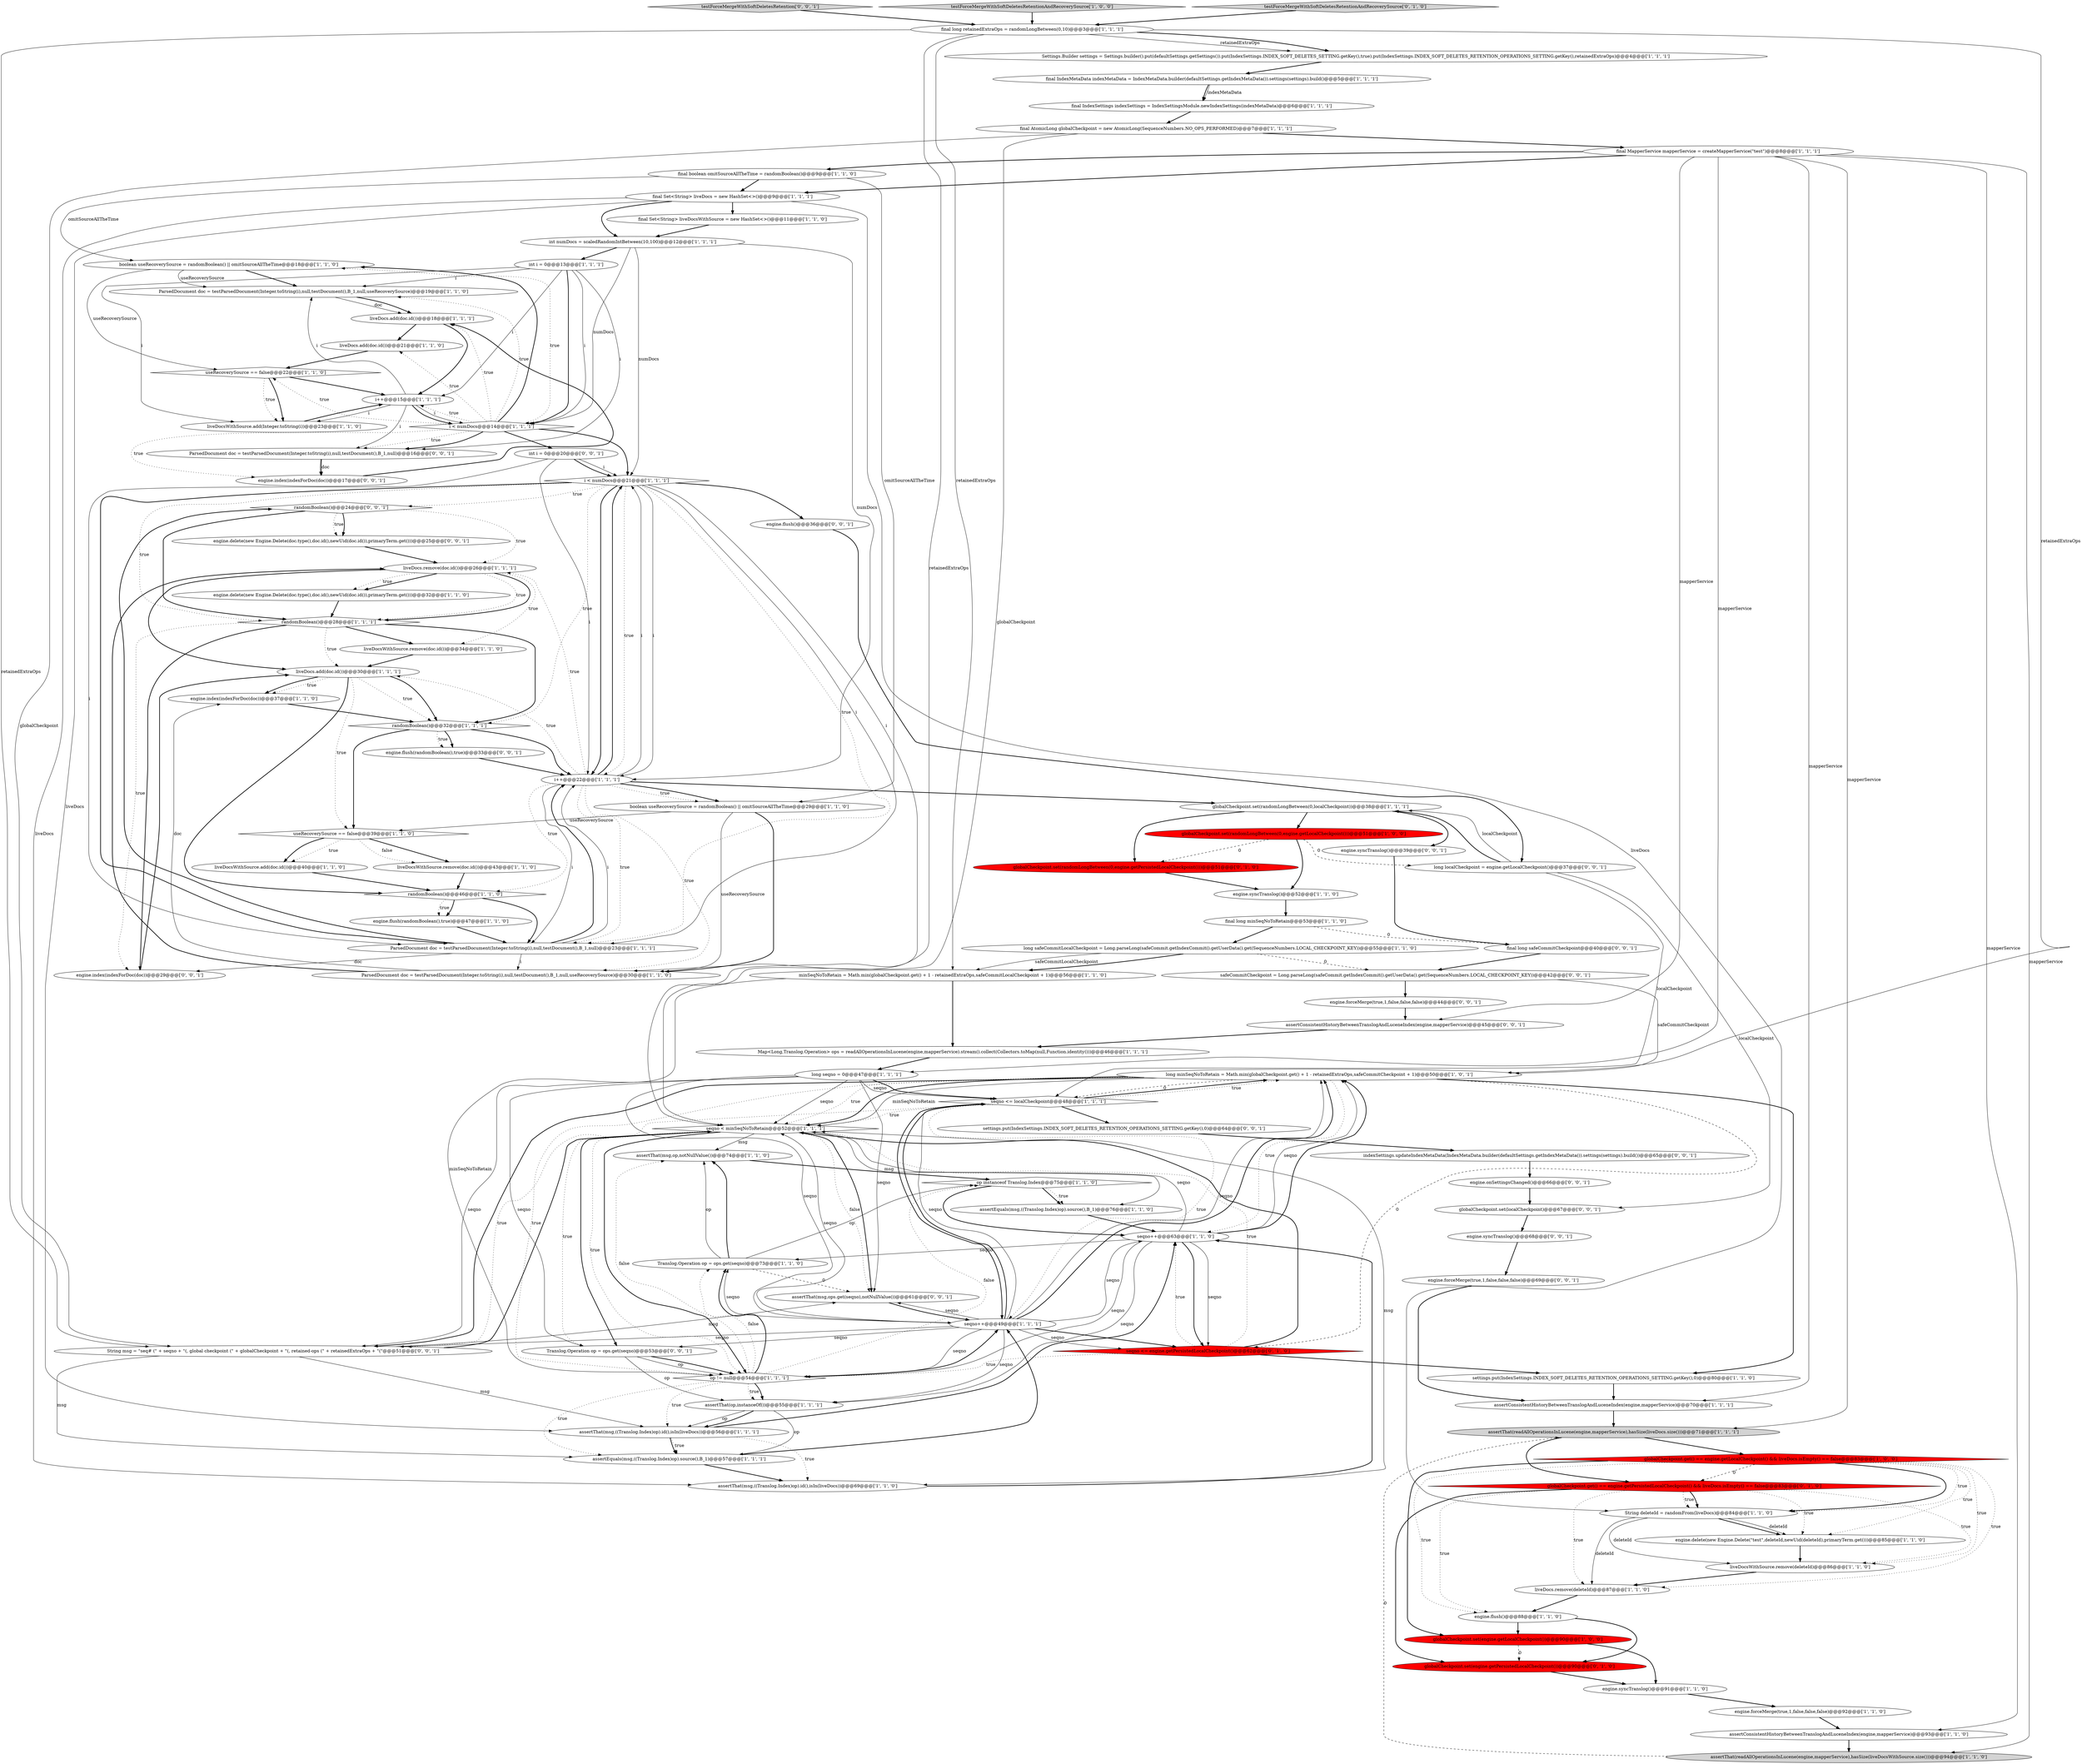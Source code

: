 digraph {
98 [style = filled, label = "engine.onSettingsChanged()@@@66@@@['0', '0', '1']", fillcolor = white, shape = ellipse image = "AAA0AAABBB3BBB"];
65 [style = filled, label = "seqno <= localCheckpoint@@@48@@@['1', '1', '1']", fillcolor = white, shape = diamond image = "AAA0AAABBB1BBB"];
31 [style = filled, label = "liveDocs.add(doc.id())@@@30@@@['1', '1', '1']", fillcolor = white, shape = ellipse image = "AAA0AAABBB1BBB"];
6 [style = filled, label = "boolean useRecoverySource = randomBoolean() || omitSourceAllTheTime@@@18@@@['1', '1', '0']", fillcolor = white, shape = ellipse image = "AAA0AAABBB1BBB"];
21 [style = filled, label = "engine.index(indexForDoc(doc))@@@37@@@['1', '1', '0']", fillcolor = white, shape = ellipse image = "AAA0AAABBB1BBB"];
42 [style = filled, label = "liveDocs.add(doc.id())@@@21@@@['1', '1', '0']", fillcolor = white, shape = ellipse image = "AAA0AAABBB1BBB"];
85 [style = filled, label = "engine.delete(new Engine.Delete(doc.type(),doc.id(),newUid(doc.id()),primaryTerm.get()))@@@25@@@['0', '0', '1']", fillcolor = white, shape = ellipse image = "AAA0AAABBB3BBB"];
19 [style = filled, label = "engine.flush()@@@88@@@['1', '1', '0']", fillcolor = white, shape = ellipse image = "AAA0AAABBB1BBB"];
35 [style = filled, label = "final MapperService mapperService = createMapperService(\"test\")@@@8@@@['1', '1', '1']", fillcolor = white, shape = ellipse image = "AAA0AAABBB1BBB"];
64 [style = filled, label = "seqno++@@@63@@@['1', '1', '0']", fillcolor = white, shape = ellipse image = "AAA0AAABBB1BBB"];
86 [style = filled, label = "randomBoolean()@@@24@@@['0', '0', '1']", fillcolor = white, shape = diamond image = "AAA0AAABBB3BBB"];
43 [style = filled, label = "globalCheckpoint.set(randomLongBetween(0,localCheckpoint))@@@38@@@['1', '1', '1']", fillcolor = white, shape = ellipse image = "AAA0AAABBB1BBB"];
84 [style = filled, label = "globalCheckpoint.set(localCheckpoint)@@@67@@@['0', '0', '1']", fillcolor = white, shape = ellipse image = "AAA0AAABBB3BBB"];
53 [style = filled, label = "ParsedDocument doc = testParsedDocument(Integer.toString(i),null,testDocument(),B_1,null,useRecoverySource)@@@19@@@['1', '1', '0']", fillcolor = white, shape = ellipse image = "AAA0AAABBB1BBB"];
26 [style = filled, label = "assertThat(readAllOperationsInLucene(engine,mapperService),hasSize(liveDocs.size()))@@@71@@@['1', '1', '1']", fillcolor = lightgray, shape = ellipse image = "AAA0AAABBB1BBB"];
69 [style = filled, label = "globalCheckpoint.set(engine.getLocalCheckpoint())@@@90@@@['1', '0', '0']", fillcolor = red, shape = ellipse image = "AAA1AAABBB1BBB"];
15 [style = filled, label = "globalCheckpoint.get() == engine.getLocalCheckpoint() && liveDocs.isEmpty() == false@@@83@@@['1', '0', '0']", fillcolor = red, shape = diamond image = "AAA1AAABBB1BBB"];
33 [style = filled, label = "i++@@@15@@@['1', '1', '1']", fillcolor = white, shape = ellipse image = "AAA0AAABBB1BBB"];
7 [style = filled, label = "assertThat(msg,op,notNullValue())@@@74@@@['1', '1', '0']", fillcolor = white, shape = ellipse image = "AAA0AAABBB1BBB"];
78 [style = filled, label = "engine.flush(randomBoolean(),true)@@@33@@@['0', '0', '1']", fillcolor = white, shape = ellipse image = "AAA0AAABBB3BBB"];
79 [style = filled, label = "ParsedDocument doc = testParsedDocument(Integer.toString(i),null,testDocument(),B_1,null)@@@16@@@['0', '0', '1']", fillcolor = white, shape = ellipse image = "AAA0AAABBB3BBB"];
89 [style = filled, label = "long localCheckpoint = engine.getLocalCheckpoint()@@@37@@@['0', '0', '1']", fillcolor = white, shape = ellipse image = "AAA0AAABBB3BBB"];
1 [style = filled, label = "assertConsistentHistoryBetweenTranslogAndLuceneIndex(engine,mapperService)@@@93@@@['1', '1', '0']", fillcolor = white, shape = ellipse image = "AAA0AAABBB1BBB"];
58 [style = filled, label = "seqno < minSeqNoToRetain@@@52@@@['1', '1', '1']", fillcolor = white, shape = diamond image = "AAA0AAABBB1BBB"];
68 [style = filled, label = "assertThat(op,instanceOf())@@@55@@@['1', '1', '1']", fillcolor = white, shape = ellipse image = "AAA0AAABBB1BBB"];
22 [style = filled, label = "engine.delete(new Engine.Delete(doc.type(),doc.id(),newUid(doc.id()),primaryTerm.get()))@@@32@@@['1', '1', '0']", fillcolor = white, shape = ellipse image = "AAA0AAABBB1BBB"];
11 [style = filled, label = "assertEquals(msg,((Translog.Index)op).source(),B_1)@@@76@@@['1', '1', '0']", fillcolor = white, shape = ellipse image = "AAA0AAABBB1BBB"];
16 [style = filled, label = "String deleteId = randomFrom(liveDocs)@@@84@@@['1', '1', '0']", fillcolor = white, shape = ellipse image = "AAA0AAABBB1BBB"];
39 [style = filled, label = "liveDocsWithSource.remove(doc.id())@@@34@@@['1', '1', '0']", fillcolor = white, shape = ellipse image = "AAA0AAABBB1BBB"];
90 [style = filled, label = "engine.forceMerge(true,1,false,false,false)@@@69@@@['0', '0', '1']", fillcolor = white, shape = ellipse image = "AAA0AAABBB3BBB"];
94 [style = filled, label = "testForceMergeWithSoftDeletesRetention['0', '0', '1']", fillcolor = lightgray, shape = diamond image = "AAA0AAABBB3BBB"];
47 [style = filled, label = "engine.syncTranslog()@@@52@@@['1', '1', '0']", fillcolor = white, shape = ellipse image = "AAA0AAABBB1BBB"];
41 [style = filled, label = "final long minSeqNoToRetain@@@53@@@['1', '1', '0']", fillcolor = white, shape = ellipse image = "AAA0AAABBB1BBB"];
25 [style = filled, label = "ParsedDocument doc = testParsedDocument(Integer.toString(i),null,testDocument(),B_1,null,useRecoverySource)@@@30@@@['1', '1', '0']", fillcolor = white, shape = ellipse image = "AAA0AAABBB1BBB"];
40 [style = filled, label = "liveDocsWithSource.add(Integer.toString(i))@@@23@@@['1', '1', '0']", fillcolor = white, shape = ellipse image = "AAA0AAABBB1BBB"];
2 [style = filled, label = "final boolean omitSourceAllTheTime = randomBoolean()@@@9@@@['1', '1', '0']", fillcolor = white, shape = ellipse image = "AAA0AAABBB1BBB"];
34 [style = filled, label = "seqno++@@@49@@@['1', '1', '1']", fillcolor = white, shape = ellipse image = "AAA0AAABBB1BBB"];
3 [style = filled, label = "testForceMergeWithSoftDeletesRetentionAndRecoverySource['1', '0', '0']", fillcolor = lightgray, shape = diamond image = "AAA0AAABBB1BBB"];
70 [style = filled, label = "useRecoverySource == false@@@39@@@['1', '1', '0']", fillcolor = white, shape = diamond image = "AAA0AAABBB1BBB"];
80 [style = filled, label = "engine.index(indexForDoc(doc))@@@29@@@['0', '0', '1']", fillcolor = white, shape = ellipse image = "AAA0AAABBB3BBB"];
44 [style = filled, label = "i < numDocs@@@14@@@['1', '1', '1']", fillcolor = white, shape = diamond image = "AAA0AAABBB1BBB"];
95 [style = filled, label = "assertThat(msg,ops.get(seqno),notNullValue())@@@61@@@['0', '0', '1']", fillcolor = white, shape = ellipse image = "AAA0AAABBB3BBB"];
27 [style = filled, label = "final Set<String> liveDocs = new HashSet<>()@@@9@@@['1', '1', '1']", fillcolor = white, shape = ellipse image = "AAA0AAABBB1BBB"];
56 [style = filled, label = "Map<Long,Translog.Operation> ops = readAllOperationsInLucene(engine,mapperService).stream().collect(Collectors.toMap(null,Function.identity()))@@@46@@@['1', '1', '1']", fillcolor = white, shape = ellipse image = "AAA0AAABBB1BBB"];
74 [style = filled, label = "globalCheckpoint.set(engine.getPersistedLocalCheckpoint())@@@90@@@['0', '1', '0']", fillcolor = red, shape = ellipse image = "AAA1AAABBB2BBB"];
81 [style = filled, label = "indexSettings.updateIndexMetaData(IndexMetaData.builder(defaultSettings.getIndexMetaData()).settings(settings).build())@@@65@@@['0', '0', '1']", fillcolor = white, shape = ellipse image = "AAA0AAABBB3BBB"];
101 [style = filled, label = "String msg = \"seq# (\" + seqno + \"(, global checkpoint (\" + globalCheckpoint + \"(, retained-ops (\" + retainedExtraOps + \"(\"@@@51@@@['0', '0', '1']", fillcolor = white, shape = ellipse image = "AAA0AAABBB3BBB"];
75 [style = filled, label = "globalCheckpoint.set(randomLongBetween(0,engine.getPersistedLocalCheckpoint()))@@@51@@@['0', '1', '0']", fillcolor = red, shape = ellipse image = "AAA1AAABBB2BBB"];
71 [style = filled, label = "settings.put(IndexSettings.INDEX_SOFT_DELETES_RETENTION_OPERATIONS_SETTING.getKey(),0)@@@80@@@['1', '1', '0']", fillcolor = white, shape = ellipse image = "AAA0AAABBB1BBB"];
46 [style = filled, label = "int numDocs = scaledRandomIntBetween(10,100)@@@12@@@['1', '1', '1']", fillcolor = white, shape = ellipse image = "AAA0AAABBB1BBB"];
66 [style = filled, label = "liveDocs.add(doc.id())@@@18@@@['1', '1', '1']", fillcolor = white, shape = ellipse image = "AAA0AAABBB1BBB"];
30 [style = filled, label = "randomBoolean()@@@28@@@['1', '1', '1']", fillcolor = white, shape = diamond image = "AAA0AAABBB1BBB"];
67 [style = filled, label = "engine.syncTranslog()@@@91@@@['1', '1', '0']", fillcolor = white, shape = ellipse image = "AAA0AAABBB1BBB"];
76 [style = filled, label = "seqno <= engine.getPersistedLocalCheckpoint()@@@62@@@['0', '1', '0']", fillcolor = red, shape = diamond image = "AAA1AAABBB2BBB"];
97 [style = filled, label = "final long safeCommitCheckpoint@@@40@@@['0', '0', '1']", fillcolor = white, shape = ellipse image = "AAA0AAABBB3BBB"];
100 [style = filled, label = "Translog.Operation op = ops.get(seqno)@@@53@@@['0', '0', '1']", fillcolor = white, shape = ellipse image = "AAA0AAABBB3BBB"];
29 [style = filled, label = "op instanceof Translog.Index@@@75@@@['1', '1', '0']", fillcolor = white, shape = diamond image = "AAA0AAABBB1BBB"];
52 [style = filled, label = "final AtomicLong globalCheckpoint = new AtomicLong(SequenceNumbers.NO_OPS_PERFORMED)@@@7@@@['1', '1', '1']", fillcolor = white, shape = ellipse image = "AAA0AAABBB1BBB"];
83 [style = filled, label = "engine.flush()@@@36@@@['0', '0', '1']", fillcolor = white, shape = ellipse image = "AAA0AAABBB3BBB"];
62 [style = filled, label = "useRecoverySource == false@@@22@@@['1', '1', '0']", fillcolor = white, shape = diamond image = "AAA0AAABBB1BBB"];
49 [style = filled, label = "liveDocs.remove(deleteId)@@@87@@@['1', '1', '0']", fillcolor = white, shape = ellipse image = "AAA0AAABBB1BBB"];
54 [style = filled, label = "long minSeqNoToRetain = Math.min(globalCheckpoint.get() + 1 - retainedExtraOps,safeCommitCheckpoint + 1)@@@50@@@['1', '0', '1']", fillcolor = white, shape = ellipse image = "AAA0AAABBB1BBB"];
14 [style = filled, label = "assertThat(msg,((Translog.Index)op).id(),isIn(liveDocs))@@@56@@@['1', '1', '1']", fillcolor = white, shape = ellipse image = "AAA0AAABBB1BBB"];
37 [style = filled, label = "assertEquals(msg,((Translog.Index)op).source(),B_1)@@@57@@@['1', '1', '1']", fillcolor = white, shape = ellipse image = "AAA0AAABBB1BBB"];
93 [style = filled, label = "settings.put(IndexSettings.INDEX_SOFT_DELETES_RETENTION_OPERATIONS_SETTING.getKey(),0)@@@64@@@['0', '0', '1']", fillcolor = white, shape = ellipse image = "AAA0AAABBB3BBB"];
38 [style = filled, label = "i < numDocs@@@21@@@['1', '1', '1']", fillcolor = white, shape = diamond image = "AAA0AAABBB1BBB"];
24 [style = filled, label = "int i = 0@@@13@@@['1', '1', '1']", fillcolor = white, shape = ellipse image = "AAA0AAABBB1BBB"];
50 [style = filled, label = "assertThat(readAllOperationsInLucene(engine,mapperService),hasSize(liveDocsWithSource.size()))@@@94@@@['1', '1', '0']", fillcolor = lightgray, shape = ellipse image = "AAA0AAABBB1BBB"];
82 [style = filled, label = "engine.syncTranslog()@@@39@@@['0', '0', '1']", fillcolor = white, shape = ellipse image = "AAA0AAABBB3BBB"];
13 [style = filled, label = "engine.delete(new Engine.Delete(\"test\",deleteId,newUid(deleteId),primaryTerm.get()))@@@85@@@['1', '1', '0']", fillcolor = white, shape = ellipse image = "AAA0AAABBB1BBB"];
0 [style = filled, label = "final IndexMetaData indexMetaData = IndexMetaData.builder(defaultSettings.getIndexMetaData()).settings(settings).build()@@@5@@@['1', '1', '1']", fillcolor = white, shape = ellipse image = "AAA0AAABBB1BBB"];
96 [style = filled, label = "safeCommitCheckpoint = Long.parseLong(safeCommit.getIndexCommit().getUserData().get(SequenceNumbers.LOCAL_CHECKPOINT_KEY))@@@42@@@['0', '0', '1']", fillcolor = white, shape = ellipse image = "AAA0AAABBB3BBB"];
72 [style = filled, label = "final Set<String> liveDocsWithSource = new HashSet<>()@@@11@@@['1', '1', '0']", fillcolor = white, shape = ellipse image = "AAA0AAABBB1BBB"];
55 [style = filled, label = "long safeCommitLocalCheckpoint = Long.parseLong(safeCommit.getIndexCommit().getUserData().get(SequenceNumbers.LOCAL_CHECKPOINT_KEY))@@@55@@@['1', '1', '0']", fillcolor = white, shape = ellipse image = "AAA0AAABBB1BBB"];
5 [style = filled, label = "ParsedDocument doc = testParsedDocument(Integer.toString(i),null,testDocument(),B_1,null)@@@23@@@['1', '1', '1']", fillcolor = white, shape = ellipse image = "AAA0AAABBB1BBB"];
63 [style = filled, label = "liveDocsWithSource.add(doc.id())@@@40@@@['1', '1', '0']", fillcolor = white, shape = ellipse image = "AAA0AAABBB1BBB"];
23 [style = filled, label = "final IndexSettings indexSettings = IndexSettingsModule.newIndexSettings(indexMetaData)@@@6@@@['1', '1', '1']", fillcolor = white, shape = ellipse image = "AAA0AAABBB1BBB"];
92 [style = filled, label = "engine.forceMerge(true,1,false,false,false)@@@44@@@['0', '0', '1']", fillcolor = white, shape = ellipse image = "AAA0AAABBB3BBB"];
8 [style = filled, label = "engine.forceMerge(true,1,false,false,false)@@@92@@@['1', '1', '0']", fillcolor = white, shape = ellipse image = "AAA0AAABBB1BBB"];
51 [style = filled, label = "assertConsistentHistoryBetweenTranslogAndLuceneIndex(engine,mapperService)@@@70@@@['1', '1', '1']", fillcolor = white, shape = ellipse image = "AAA0AAABBB1BBB"];
32 [style = filled, label = "engine.flush(randomBoolean(),true)@@@47@@@['1', '1', '0']", fillcolor = white, shape = ellipse image = "AAA0AAABBB1BBB"];
48 [style = filled, label = "liveDocsWithSource.remove(deleteId)@@@86@@@['1', '1', '0']", fillcolor = white, shape = ellipse image = "AAA0AAABBB1BBB"];
36 [style = filled, label = "randomBoolean()@@@32@@@['1', '1', '1']", fillcolor = white, shape = diamond image = "AAA0AAABBB1BBB"];
59 [style = filled, label = "minSeqNoToRetain = Math.min(globalCheckpoint.get() + 1 - retainedExtraOps,safeCommitLocalCheckpoint + 1)@@@56@@@['1', '1', '0']", fillcolor = white, shape = ellipse image = "AAA0AAABBB1BBB"];
17 [style = filled, label = "final long retainedExtraOps = randomLongBetween(0,10)@@@3@@@['1', '1', '1']", fillcolor = white, shape = ellipse image = "AAA0AAABBB1BBB"];
87 [style = filled, label = "assertConsistentHistoryBetweenTranslogAndLuceneIndex(engine,mapperService)@@@45@@@['0', '0', '1']", fillcolor = white, shape = ellipse image = "AAA0AAABBB3BBB"];
88 [style = filled, label = "engine.syncTranslog()@@@68@@@['0', '0', '1']", fillcolor = white, shape = ellipse image = "AAA0AAABBB3BBB"];
61 [style = filled, label = "i++@@@22@@@['1', '1', '1']", fillcolor = white, shape = ellipse image = "AAA0AAABBB1BBB"];
10 [style = filled, label = "op != null@@@54@@@['1', '1', '1']", fillcolor = white, shape = diamond image = "AAA0AAABBB1BBB"];
20 [style = filled, label = "Settings.Builder settings = Settings.builder().put(defaultSettings.getSettings()).put(IndexSettings.INDEX_SOFT_DELETES_SETTING.getKey(),true).put(IndexSettings.INDEX_SOFT_DELETES_RETENTION_OPERATIONS_SETTING.getKey(),retainedExtraOps)@@@4@@@['1', '1', '1']", fillcolor = white, shape = ellipse image = "AAA0AAABBB1BBB"];
77 [style = filled, label = "testForceMergeWithSoftDeletesRetentionAndRecoverySource['0', '1', '0']", fillcolor = lightgray, shape = diamond image = "AAA0AAABBB2BBB"];
45 [style = filled, label = "long seqno = 0@@@47@@@['1', '1', '1']", fillcolor = white, shape = ellipse image = "AAA0AAABBB1BBB"];
99 [style = filled, label = "engine.index(indexForDoc(doc))@@@17@@@['0', '0', '1']", fillcolor = white, shape = ellipse image = "AAA0AAABBB3BBB"];
28 [style = filled, label = "liveDocsWithSource.remove(doc.id())@@@43@@@['1', '1', '0']", fillcolor = white, shape = ellipse image = "AAA0AAABBB1BBB"];
4 [style = filled, label = "assertThat(msg,((Translog.Index)op).id(),isIn(liveDocs))@@@69@@@['1', '1', '0']", fillcolor = white, shape = ellipse image = "AAA0AAABBB1BBB"];
18 [style = filled, label = "randomBoolean()@@@46@@@['1', '1', '0']", fillcolor = white, shape = diamond image = "AAA0AAABBB1BBB"];
57 [style = filled, label = "boolean useRecoverySource = randomBoolean() || omitSourceAllTheTime@@@29@@@['1', '1', '0']", fillcolor = white, shape = ellipse image = "AAA0AAABBB1BBB"];
91 [style = filled, label = "int i = 0@@@20@@@['0', '0', '1']", fillcolor = white, shape = ellipse image = "AAA0AAABBB3BBB"];
9 [style = filled, label = "liveDocs.remove(doc.id())@@@26@@@['1', '1', '1']", fillcolor = white, shape = ellipse image = "AAA0AAABBB1BBB"];
12 [style = filled, label = "globalCheckpoint.set(randomLongBetween(0,engine.getLocalCheckpoint()))@@@51@@@['1', '0', '0']", fillcolor = red, shape = ellipse image = "AAA1AAABBB1BBB"];
60 [style = filled, label = "Translog.Operation op = ops.get(seqno)@@@73@@@['1', '1', '0']", fillcolor = white, shape = ellipse image = "AAA0AAABBB1BBB"];
73 [style = filled, label = "globalCheckpoint.get() == engine.getPersistedLocalCheckpoint() && liveDocs.isEmpty() == false@@@83@@@['0', '1', '0']", fillcolor = red, shape = diamond image = "AAA1AAABBB2BBB"];
10->7 [style = dotted, label="false"];
58->4 [style = solid, label="msg"];
68->14 [style = solid, label="op"];
86->30 [style = bold, label=""];
82->97 [style = bold, label=""];
86->85 [style = dotted, label="true"];
52->101 [style = solid, label="globalCheckpoint"];
45->65 [style = bold, label=""];
61->43 [style = bold, label=""];
44->91 [style = bold, label=""];
65->54 [style = bold, label=""];
34->54 [style = solid, label="seqno"];
60->29 [style = solid, label="op"];
78->61 [style = bold, label=""];
58->100 [style = bold, label=""];
94->17 [style = bold, label=""];
101->58 [style = bold, label=""];
54->65 [style = dashed, label="0"];
44->33 [style = dotted, label="true"];
27->14 [style = solid, label="liveDocs"];
20->0 [style = bold, label=""];
17->59 [style = solid, label="retainedExtraOps"];
11->64 [style = bold, label=""];
73->74 [style = bold, label=""];
38->25 [style = solid, label="i"];
35->87 [style = solid, label="mapperService"];
61->57 [style = bold, label=""];
30->36 [style = bold, label=""];
64->58 [style = solid, label="seqno"];
31->21 [style = bold, label=""];
76->71 [style = bold, label=""];
73->16 [style = dotted, label="true"];
14->64 [style = bold, label=""];
58->10 [style = dotted, label="true"];
77->17 [style = bold, label=""];
100->10 [style = solid, label="op"];
22->30 [style = bold, label=""];
79->99 [style = solid, label="doc"];
58->95 [style = dotted, label="false"];
92->87 [style = bold, label=""];
55->96 [style = dashed, label="0"];
54->76 [style = dashed, label="0"];
84->88 [style = bold, label=""];
74->67 [style = bold, label=""];
8->1 [style = bold, label=""];
52->58 [style = solid, label="globalCheckpoint"];
64->54 [style = solid, label="seqno"];
12->47 [style = bold, label=""];
31->21 [style = dotted, label="true"];
73->48 [style = dotted, label="true"];
65->58 [style = dotted, label="true"];
41->97 [style = dashed, label="0"];
21->36 [style = bold, label=""];
67->8 [style = bold, label=""];
96->54 [style = solid, label="safeCommitCheckpoint"];
70->63 [style = dotted, label="true"];
39->31 [style = bold, label=""];
23->52 [style = bold, label=""];
101->14 [style = solid, label="msg"];
33->53 [style = solid, label="i"];
34->10 [style = solid, label="seqno"];
26->15 [style = bold, label=""];
18->32 [style = bold, label=""];
51->26 [style = bold, label=""];
19->69 [style = bold, label=""];
75->47 [style = bold, label=""];
27->16 [style = solid, label="liveDocs"];
17->54 [style = solid, label="retainedExtraOps"];
17->20 [style = solid, label="retainedExtraOps"];
62->40 [style = bold, label=""];
50->26 [style = dashed, label="0"];
61->5 [style = solid, label="i"];
33->44 [style = bold, label=""];
54->71 [style = bold, label=""];
4->64 [style = bold, label=""];
44->79 [style = bold, label=""];
38->5 [style = dotted, label="true"];
38->86 [style = dotted, label="true"];
66->33 [style = bold, label=""];
10->60 [style = dotted, label="false"];
52->35 [style = bold, label=""];
17->20 [style = bold, label=""];
14->37 [style = bold, label=""];
38->61 [style = solid, label="i"];
7->29 [style = bold, label=""];
90->51 [style = bold, label=""];
70->28 [style = bold, label=""];
64->10 [style = solid, label="seqno"];
68->14 [style = bold, label=""];
48->49 [style = bold, label=""];
2->57 [style = solid, label="omitSourceAllTheTime"];
33->44 [style = solid, label="i"];
24->53 [style = solid, label="i"];
28->18 [style = bold, label=""];
34->64 [style = solid, label="seqno"];
1->50 [style = bold, label=""];
88->90 [style = bold, label=""];
63->18 [style = bold, label=""];
101->95 [style = solid, label="msg"];
55->59 [style = bold, label=""];
35->26 [style = solid, label="mapperService"];
73->19 [style = dotted, label="true"];
30->80 [style = dotted, label="true"];
73->16 [style = bold, label=""];
73->13 [style = dotted, label="true"];
44->62 [style = dotted, label="true"];
46->24 [style = bold, label=""];
45->95 [style = solid, label="seqno"];
54->58 [style = solid, label="minSeqNoToRetain"];
24->44 [style = bold, label=""];
64->76 [style = bold, label=""];
34->54 [style = bold, label=""];
33->40 [style = solid, label="i"];
2->6 [style = solid, label="omitSourceAllTheTime"];
15->16 [style = dotted, label="true"];
57->25 [style = bold, label=""];
35->1 [style = solid, label="mapperService"];
44->38 [style = bold, label=""];
68->37 [style = solid, label="op"];
54->58 [style = bold, label=""];
61->38 [style = bold, label=""];
5->86 [style = bold, label=""];
15->13 [style = dotted, label="true"];
64->76 [style = solid, label="seqno"];
61->25 [style = dotted, label="true"];
6->53 [style = solid, label="useRecoverySource"];
6->53 [style = bold, label=""];
10->68 [style = dotted, label="true"];
27->46 [style = bold, label=""];
58->11 [style = solid, label="msg"];
89->43 [style = solid, label="localCheckpoint"];
0->23 [style = bold, label=""];
10->34 [style = bold, label=""];
89->65 [style = solid, label="localCheckpoint"];
43->12 [style = bold, label=""];
33->79 [style = solid, label="i"];
44->42 [style = dotted, label="true"];
64->60 [style = solid, label="seqno"];
36->78 [style = bold, label=""];
14->37 [style = dotted, label="true"];
34->95 [style = solid, label="seqno"];
5->61 [style = bold, label=""];
58->100 [style = dotted, label="true"];
60->95 [style = dashed, label="0"];
95->34 [style = bold, label=""];
47->41 [style = bold, label=""];
34->60 [style = solid, label="seqno"];
2->27 [style = bold, label=""];
29->64 [style = bold, label=""];
81->98 [style = bold, label=""];
65->101 [style = dotted, label="true"];
38->5 [style = solid, label="i"];
5->25 [style = solid, label="i"];
45->34 [style = solid, label="seqno"];
62->33 [style = bold, label=""];
79->99 [style = bold, label=""];
46->61 [style = solid, label="numDocs"];
76->58 [style = dotted, label="true"];
43->75 [style = bold, label=""];
59->56 [style = bold, label=""];
60->7 [style = solid, label="op"];
96->92 [style = bold, label=""];
14->4 [style = dotted, label="true"];
69->74 [style = dashed, label="0"];
34->76 [style = solid, label="seqno"];
36->70 [style = bold, label=""];
29->11 [style = bold, label=""];
19->74 [style = bold, label=""];
100->68 [style = solid, label="op"];
10->60 [style = bold, label=""];
17->58 [style = solid, label="retainedExtraOps"];
9->22 [style = bold, label=""];
38->5 [style = bold, label=""];
83->89 [style = bold, label=""];
44->79 [style = dotted, label="true"];
85->9 [style = bold, label=""];
59->10 [style = solid, label="minSeqNoToRetain"];
16->13 [style = bold, label=""];
54->58 [style = dotted, label="true"];
24->44 [style = solid, label="i"];
9->31 [style = bold, label=""];
44->53 [style = dotted, label="true"];
25->9 [style = bold, label=""];
15->73 [style = dashed, label="0"];
35->2 [style = bold, label=""];
73->49 [style = dotted, label="true"];
61->9 [style = dotted, label="true"];
16->49 [style = solid, label="deleteId"];
31->36 [style = bold, label=""];
13->48 [style = bold, label=""];
5->80 [style = solid, label="doc"];
58->7 [style = solid, label="msg"];
91->5 [style = solid, label="i"];
46->38 [style = solid, label="numDocs"];
54->101 [style = bold, label=""];
24->40 [style = solid, label="i"];
38->83 [style = bold, label=""];
100->10 [style = bold, label=""];
34->101 [style = solid, label="seqno"];
70->28 [style = dotted, label="false"];
10->29 [style = dotted, label="false"];
34->65 [style = solid, label="seqno"];
34->65 [style = bold, label=""];
76->10 [style = dotted, label="true"];
54->64 [style = dotted, label="true"];
27->4 [style = solid, label="liveDocs"];
80->31 [style = bold, label=""];
38->30 [style = dotted, label="true"];
40->33 [style = bold, label=""];
61->57 [style = dotted, label="true"];
65->34 [style = dotted, label="true"];
46->44 [style = solid, label="numDocs"];
56->45 [style = bold, label=""];
43->82 [style = bold, label=""];
97->96 [style = bold, label=""];
15->48 [style = dotted, label="true"];
36->78 [style = dotted, label="true"];
58->10 [style = bold, label=""];
91->61 [style = solid, label="i"];
49->19 [style = bold, label=""];
66->42 [style = bold, label=""];
53->66 [style = solid, label="doc"];
45->101 [style = solid, label="seqno"];
3->17 [style = bold, label=""];
24->33 [style = solid, label="i"];
61->38 [style = solid, label="i"];
42->62 [style = bold, label=""];
5->61 [style = solid, label="i"];
9->22 [style = dotted, label="true"];
9->30 [style = dotted, label="true"];
38->61 [style = dotted, label="true"];
91->38 [style = solid, label="i"];
10->37 [style = dotted, label="true"];
38->36 [style = dotted, label="true"];
34->76 [style = bold, label=""];
30->31 [style = dotted, label="true"];
29->11 [style = dotted, label="true"];
101->37 [style = solid, label="msg"];
32->5 [style = bold, label=""];
12->75 [style = dashed, label="0"];
71->51 [style = bold, label=""];
34->68 [style = solid, label="seqno"];
10->68 [style = bold, label=""];
17->101 [style = solid, label="retainedExtraOps"];
25->21 [style = solid, label="doc"];
44->6 [style = bold, label=""];
26->73 [style = bold, label=""];
69->67 [style = bold, label=""];
0->23 [style = solid, label="indexMetaData"];
35->27 [style = bold, label=""];
72->46 [style = bold, label=""];
41->55 [style = bold, label=""];
15->69 [style = bold, label=""];
99->66 [style = bold, label=""];
65->34 [style = bold, label=""];
45->65 [style = solid, label="seqno"];
35->45 [style = solid, label="mapperService"];
86->9 [style = dotted, label="true"];
30->80 [style = bold, label=""];
70->63 [style = bold, label=""];
44->66 [style = dotted, label="true"];
31->18 [style = bold, label=""];
9->30 [style = bold, label=""];
27->72 [style = bold, label=""];
38->61 [style = bold, label=""];
64->54 [style = bold, label=""];
91->38 [style = bold, label=""];
15->16 [style = bold, label=""];
16->13 [style = solid, label="deleteId"];
16->48 [style = solid, label="deleteId"];
93->81 [style = bold, label=""];
18->32 [style = dotted, label="true"];
37->4 [style = bold, label=""];
87->56 [style = bold, label=""];
6->62 [style = solid, label="useRecoverySource"];
10->14 [style = dotted, label="true"];
54->10 [style = dotted, label="true"];
35->50 [style = solid, label="mapperService"];
62->40 [style = dotted, label="true"];
55->59 [style = solid, label="safeCommitLocalCheckpoint"];
45->58 [style = solid, label="seqno"];
31->70 [style = dotted, label="true"];
86->85 [style = bold, label=""];
12->89 [style = dashed, label="0"];
60->7 [style = bold, label=""];
57->70 [style = solid, label="useRecoverySource"];
35->51 [style = solid, label="mapperService"];
57->25 [style = solid, label="useRecoverySource"];
53->66 [style = bold, label=""];
18->5 [style = bold, label=""];
65->93 [style = bold, label=""];
37->34 [style = bold, label=""];
64->68 [style = solid, label="seqno"];
45->100 [style = solid, label="seqno"];
15->19 [style = dotted, label="true"];
44->99 [style = dotted, label="true"];
30->39 [style = bold, label=""];
9->39 [style = dotted, label="true"];
36->61 [style = bold, label=""];
15->49 [style = dotted, label="true"];
34->100 [style = solid, label="seqno"];
61->18 [style = dotted, label="true"];
76->58 [style = bold, label=""];
89->43 [style = bold, label=""];
44->6 [style = dotted, label="true"];
76->64 [style = dotted, label="true"];
58->95 [style = bold, label=""];
61->5 [style = dotted, label="true"];
34->58 [style = solid, label="seqno"];
89->84 [style = solid, label="localCheckpoint"];
31->36 [style = dotted, label="true"];
61->31 [style = dotted, label="true"];
65->54 [style = dotted, label="true"];
98->84 [style = bold, label=""];
24->79 [style = solid, label="i"];
}

